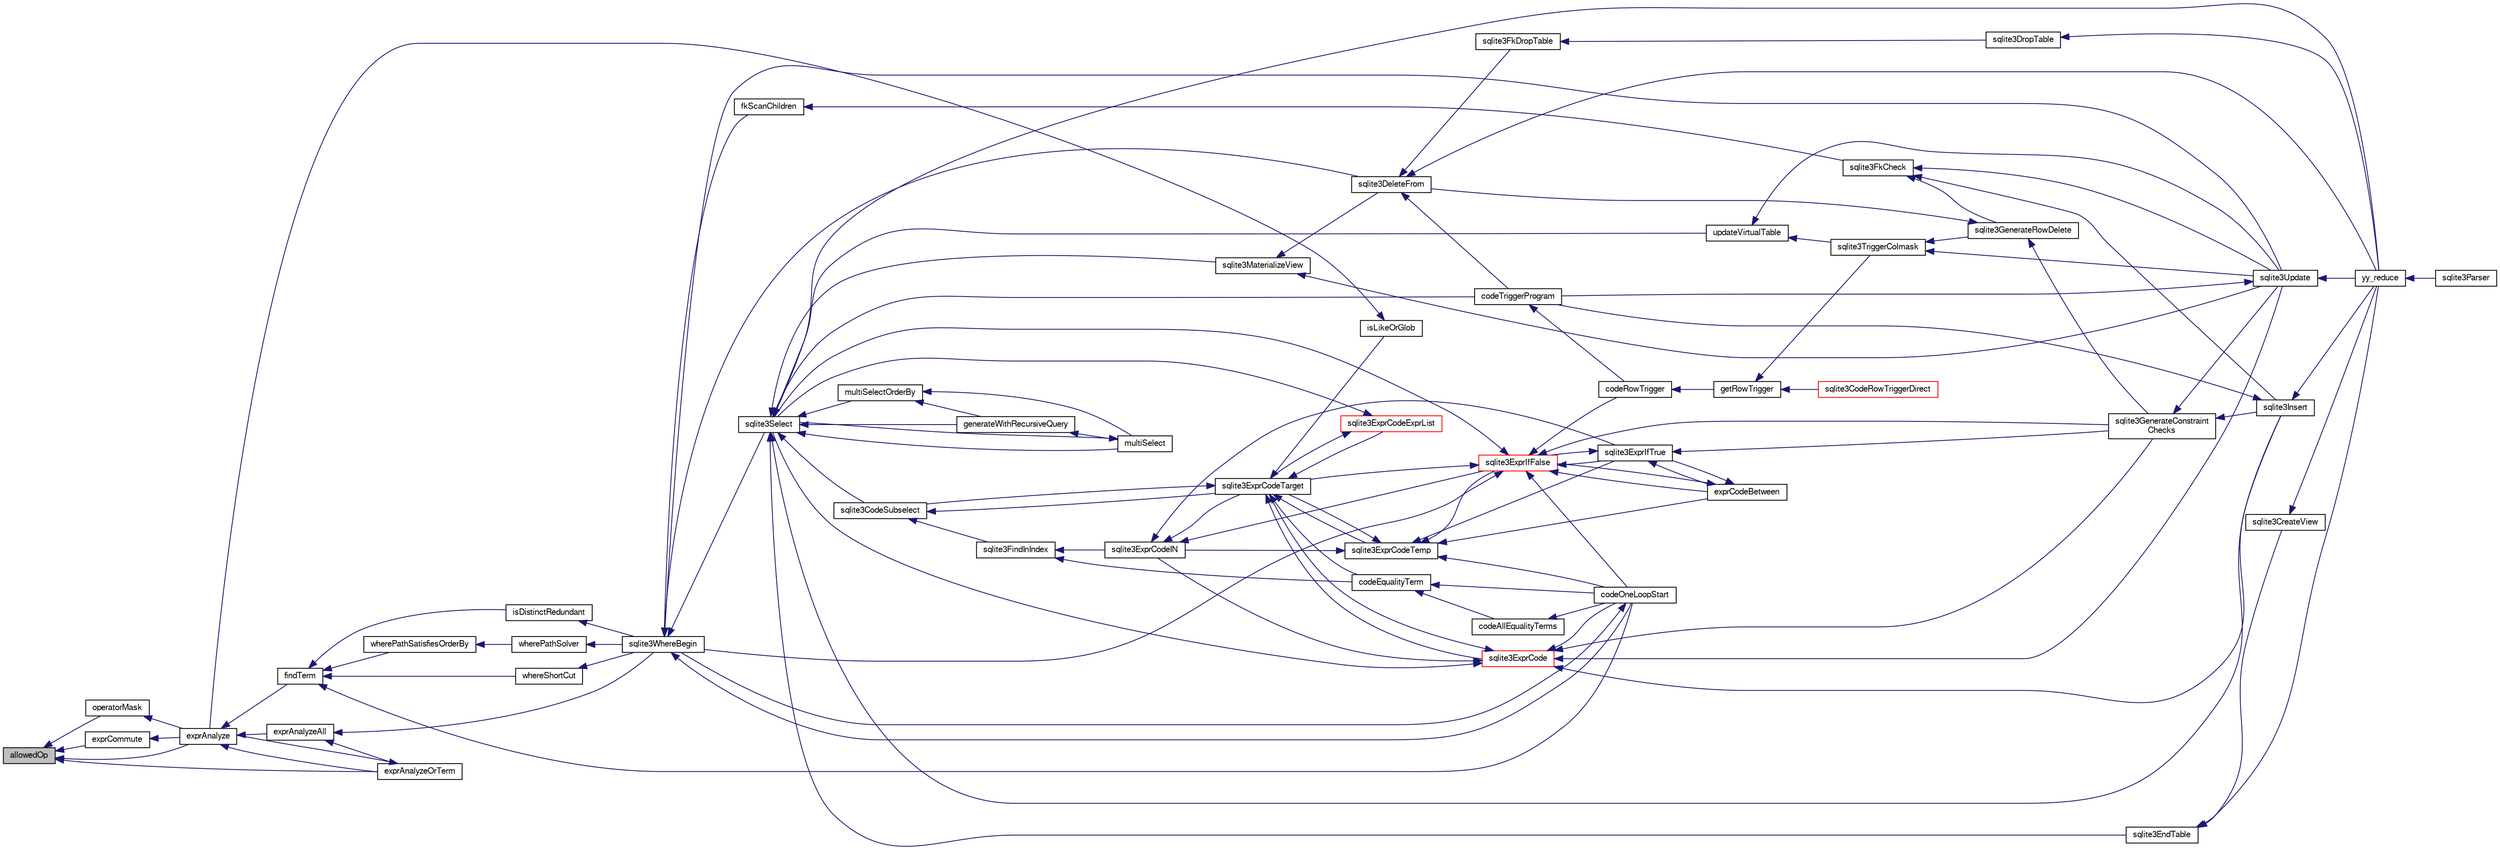 digraph "allowedOp"
{
  edge [fontname="FreeSans",fontsize="10",labelfontname="FreeSans",labelfontsize="10"];
  node [fontname="FreeSans",fontsize="10",shape=record];
  rankdir="LR";
  Node7287 [label="allowedOp",height=0.2,width=0.4,color="black", fillcolor="grey75", style="filled", fontcolor="black"];
  Node7287 -> Node7288 [dir="back",color="midnightblue",fontsize="10",style="solid",fontname="FreeSans"];
  Node7288 [label="exprCommute",height=0.2,width=0.4,color="black", fillcolor="white", style="filled",URL="$sqlite3_8c.html#ab6bc22735005ef5fc9bd51cd269f54be"];
  Node7288 -> Node7289 [dir="back",color="midnightblue",fontsize="10",style="solid",fontname="FreeSans"];
  Node7289 [label="exprAnalyze",height=0.2,width=0.4,color="black", fillcolor="white", style="filled",URL="$sqlite3_8c.html#acb10e48c9a4184a4edd9bfd5b14ad0b7"];
  Node7289 -> Node7290 [dir="back",color="midnightblue",fontsize="10",style="solid",fontname="FreeSans"];
  Node7290 [label="findTerm",height=0.2,width=0.4,color="black", fillcolor="white", style="filled",URL="$sqlite3_8c.html#af26eb1eed85001fcf29fa189b631ac4b"];
  Node7290 -> Node7291 [dir="back",color="midnightblue",fontsize="10",style="solid",fontname="FreeSans"];
  Node7291 [label="isDistinctRedundant",height=0.2,width=0.4,color="black", fillcolor="white", style="filled",URL="$sqlite3_8c.html#acfc2ade61d376596f173a8f70fea379b"];
  Node7291 -> Node7292 [dir="back",color="midnightblue",fontsize="10",style="solid",fontname="FreeSans"];
  Node7292 [label="sqlite3WhereBegin",height=0.2,width=0.4,color="black", fillcolor="white", style="filled",URL="$sqlite3_8c.html#acad049f5c9a96a8118cffd5e5ce89f7c"];
  Node7292 -> Node7293 [dir="back",color="midnightblue",fontsize="10",style="solid",fontname="FreeSans"];
  Node7293 [label="sqlite3DeleteFrom",height=0.2,width=0.4,color="black", fillcolor="white", style="filled",URL="$sqlite3_8c.html#ab9b4b45349188b49eabb23f94608a091"];
  Node7293 -> Node7294 [dir="back",color="midnightblue",fontsize="10",style="solid",fontname="FreeSans"];
  Node7294 [label="sqlite3FkDropTable",height=0.2,width=0.4,color="black", fillcolor="white", style="filled",URL="$sqlite3_8c.html#a1218c6fc74e89152ceaa4760e82f5ef9"];
  Node7294 -> Node7295 [dir="back",color="midnightblue",fontsize="10",style="solid",fontname="FreeSans"];
  Node7295 [label="sqlite3DropTable",height=0.2,width=0.4,color="black", fillcolor="white", style="filled",URL="$sqlite3_8c.html#a5534f77364b5568783c0e50db3c9defb"];
  Node7295 -> Node7296 [dir="back",color="midnightblue",fontsize="10",style="solid",fontname="FreeSans"];
  Node7296 [label="yy_reduce",height=0.2,width=0.4,color="black", fillcolor="white", style="filled",URL="$sqlite3_8c.html#a7c419a9b25711c666a9a2449ef377f14"];
  Node7296 -> Node7297 [dir="back",color="midnightblue",fontsize="10",style="solid",fontname="FreeSans"];
  Node7297 [label="sqlite3Parser",height=0.2,width=0.4,color="black", fillcolor="white", style="filled",URL="$sqlite3_8c.html#a0327d71a5fabe0b6a343d78a2602e72a"];
  Node7293 -> Node7298 [dir="back",color="midnightblue",fontsize="10",style="solid",fontname="FreeSans"];
  Node7298 [label="codeTriggerProgram",height=0.2,width=0.4,color="black", fillcolor="white", style="filled",URL="$sqlite3_8c.html#a120801f59d9281d201d2ff4b2606836e"];
  Node7298 -> Node7299 [dir="back",color="midnightblue",fontsize="10",style="solid",fontname="FreeSans"];
  Node7299 [label="codeRowTrigger",height=0.2,width=0.4,color="black", fillcolor="white", style="filled",URL="$sqlite3_8c.html#a463cea5aaaf388b560b206570a0022fc"];
  Node7299 -> Node7300 [dir="back",color="midnightblue",fontsize="10",style="solid",fontname="FreeSans"];
  Node7300 [label="getRowTrigger",height=0.2,width=0.4,color="black", fillcolor="white", style="filled",URL="$sqlite3_8c.html#a69626ef20b540d1a2b19cf56f3f45689"];
  Node7300 -> Node7301 [dir="back",color="midnightblue",fontsize="10",style="solid",fontname="FreeSans"];
  Node7301 [label="sqlite3CodeRowTriggerDirect",height=0.2,width=0.4,color="red", fillcolor="white", style="filled",URL="$sqlite3_8c.html#ad92829f9001bcf89a0299dad5a48acd4"];
  Node7300 -> Node7308 [dir="back",color="midnightblue",fontsize="10",style="solid",fontname="FreeSans"];
  Node7308 [label="sqlite3TriggerColmask",height=0.2,width=0.4,color="black", fillcolor="white", style="filled",URL="$sqlite3_8c.html#acace8e99e37ae5e84ea03c65e820c540"];
  Node7308 -> Node7303 [dir="back",color="midnightblue",fontsize="10",style="solid",fontname="FreeSans"];
  Node7303 [label="sqlite3GenerateRowDelete",height=0.2,width=0.4,color="black", fillcolor="white", style="filled",URL="$sqlite3_8c.html#a2c76cbf3027fc18fdbb8cb4cd96b77d9"];
  Node7303 -> Node7293 [dir="back",color="midnightblue",fontsize="10",style="solid",fontname="FreeSans"];
  Node7303 -> Node7304 [dir="back",color="midnightblue",fontsize="10",style="solid",fontname="FreeSans"];
  Node7304 [label="sqlite3GenerateConstraint\lChecks",height=0.2,width=0.4,color="black", fillcolor="white", style="filled",URL="$sqlite3_8c.html#aef639c1e6a0c0a67ca6e7690ad931bd2"];
  Node7304 -> Node7305 [dir="back",color="midnightblue",fontsize="10",style="solid",fontname="FreeSans"];
  Node7305 [label="sqlite3Insert",height=0.2,width=0.4,color="black", fillcolor="white", style="filled",URL="$sqlite3_8c.html#a5b17c9c2000bae6bdff8e6be48d7dc2b"];
  Node7305 -> Node7298 [dir="back",color="midnightblue",fontsize="10",style="solid",fontname="FreeSans"];
  Node7305 -> Node7296 [dir="back",color="midnightblue",fontsize="10",style="solid",fontname="FreeSans"];
  Node7304 -> Node7306 [dir="back",color="midnightblue",fontsize="10",style="solid",fontname="FreeSans"];
  Node7306 [label="sqlite3Update",height=0.2,width=0.4,color="black", fillcolor="white", style="filled",URL="$sqlite3_8c.html#ac5aa67c46e8cc8174566fabe6809fafa"];
  Node7306 -> Node7298 [dir="back",color="midnightblue",fontsize="10",style="solid",fontname="FreeSans"];
  Node7306 -> Node7296 [dir="back",color="midnightblue",fontsize="10",style="solid",fontname="FreeSans"];
  Node7308 -> Node7306 [dir="back",color="midnightblue",fontsize="10",style="solid",fontname="FreeSans"];
  Node7293 -> Node7296 [dir="back",color="midnightblue",fontsize="10",style="solid",fontname="FreeSans"];
  Node7292 -> Node7309 [dir="back",color="midnightblue",fontsize="10",style="solid",fontname="FreeSans"];
  Node7309 [label="fkScanChildren",height=0.2,width=0.4,color="black", fillcolor="white", style="filled",URL="$sqlite3_8c.html#a67c9dcb484336b3155e7a82a037d4691"];
  Node7309 -> Node7310 [dir="back",color="midnightblue",fontsize="10",style="solid",fontname="FreeSans"];
  Node7310 [label="sqlite3FkCheck",height=0.2,width=0.4,color="black", fillcolor="white", style="filled",URL="$sqlite3_8c.html#aa38fb76c7d6f48f19772877a41703b92"];
  Node7310 -> Node7303 [dir="back",color="midnightblue",fontsize="10",style="solid",fontname="FreeSans"];
  Node7310 -> Node7305 [dir="back",color="midnightblue",fontsize="10",style="solid",fontname="FreeSans"];
  Node7310 -> Node7306 [dir="back",color="midnightblue",fontsize="10",style="solid",fontname="FreeSans"];
  Node7292 -> Node7311 [dir="back",color="midnightblue",fontsize="10",style="solid",fontname="FreeSans"];
  Node7311 [label="sqlite3Select",height=0.2,width=0.4,color="black", fillcolor="white", style="filled",URL="$sqlite3_8c.html#a2465ee8c956209ba4b272477b7c21a45"];
  Node7311 -> Node7312 [dir="back",color="midnightblue",fontsize="10",style="solid",fontname="FreeSans"];
  Node7312 [label="sqlite3CodeSubselect",height=0.2,width=0.4,color="black", fillcolor="white", style="filled",URL="$sqlite3_8c.html#aa69b46d2204a1d1b110107a1be12ee0c"];
  Node7312 -> Node7313 [dir="back",color="midnightblue",fontsize="10",style="solid",fontname="FreeSans"];
  Node7313 [label="sqlite3FindInIndex",height=0.2,width=0.4,color="black", fillcolor="white", style="filled",URL="$sqlite3_8c.html#af7d8c56ab0231f44bb5f87b3fafeffb2"];
  Node7313 -> Node7314 [dir="back",color="midnightblue",fontsize="10",style="solid",fontname="FreeSans"];
  Node7314 [label="sqlite3ExprCodeIN",height=0.2,width=0.4,color="black", fillcolor="white", style="filled",URL="$sqlite3_8c.html#ad9cf4f5b5ffb90c24a4a0900c8626193"];
  Node7314 -> Node7315 [dir="back",color="midnightblue",fontsize="10",style="solid",fontname="FreeSans"];
  Node7315 [label="sqlite3ExprCodeTarget",height=0.2,width=0.4,color="black", fillcolor="white", style="filled",URL="$sqlite3_8c.html#a4f308397a0a3ed299ed31aaa1ae2a293"];
  Node7315 -> Node7312 [dir="back",color="midnightblue",fontsize="10",style="solid",fontname="FreeSans"];
  Node7315 -> Node7316 [dir="back",color="midnightblue",fontsize="10",style="solid",fontname="FreeSans"];
  Node7316 [label="sqlite3ExprCodeTemp",height=0.2,width=0.4,color="black", fillcolor="white", style="filled",URL="$sqlite3_8c.html#a3bc5c1ccb3c5851847e2aeb4a84ae1fc"];
  Node7316 -> Node7314 [dir="back",color="midnightblue",fontsize="10",style="solid",fontname="FreeSans"];
  Node7316 -> Node7315 [dir="back",color="midnightblue",fontsize="10",style="solid",fontname="FreeSans"];
  Node7316 -> Node7317 [dir="back",color="midnightblue",fontsize="10",style="solid",fontname="FreeSans"];
  Node7317 [label="exprCodeBetween",height=0.2,width=0.4,color="black", fillcolor="white", style="filled",URL="$sqlite3_8c.html#abd053493214542bca8f406f42145d173"];
  Node7317 -> Node7318 [dir="back",color="midnightblue",fontsize="10",style="solid",fontname="FreeSans"];
  Node7318 [label="sqlite3ExprIfTrue",height=0.2,width=0.4,color="black", fillcolor="white", style="filled",URL="$sqlite3_8c.html#ad93a55237c23e1b743ab1f59df1a1444"];
  Node7318 -> Node7317 [dir="back",color="midnightblue",fontsize="10",style="solid",fontname="FreeSans"];
  Node7318 -> Node7319 [dir="back",color="midnightblue",fontsize="10",style="solid",fontname="FreeSans"];
  Node7319 [label="sqlite3ExprIfFalse",height=0.2,width=0.4,color="red", fillcolor="white", style="filled",URL="$sqlite3_8c.html#af97ecccb5d56e321e118414b08f65b71"];
  Node7319 -> Node7315 [dir="back",color="midnightblue",fontsize="10",style="solid",fontname="FreeSans"];
  Node7319 -> Node7317 [dir="back",color="midnightblue",fontsize="10",style="solid",fontname="FreeSans"];
  Node7319 -> Node7318 [dir="back",color="midnightblue",fontsize="10",style="solid",fontname="FreeSans"];
  Node7319 -> Node7304 [dir="back",color="midnightblue",fontsize="10",style="solid",fontname="FreeSans"];
  Node7319 -> Node7311 [dir="back",color="midnightblue",fontsize="10",style="solid",fontname="FreeSans"];
  Node7319 -> Node7299 [dir="back",color="midnightblue",fontsize="10",style="solid",fontname="FreeSans"];
  Node7319 -> Node7333 [dir="back",color="midnightblue",fontsize="10",style="solid",fontname="FreeSans"];
  Node7333 [label="codeOneLoopStart",height=0.2,width=0.4,color="black", fillcolor="white", style="filled",URL="$sqlite3_8c.html#aa868875120b151c169cc79139ed6e008"];
  Node7333 -> Node7292 [dir="back",color="midnightblue",fontsize="10",style="solid",fontname="FreeSans"];
  Node7319 -> Node7292 [dir="back",color="midnightblue",fontsize="10",style="solid",fontname="FreeSans"];
  Node7318 -> Node7304 [dir="back",color="midnightblue",fontsize="10",style="solid",fontname="FreeSans"];
  Node7317 -> Node7319 [dir="back",color="midnightblue",fontsize="10",style="solid",fontname="FreeSans"];
  Node7316 -> Node7318 [dir="back",color="midnightblue",fontsize="10",style="solid",fontname="FreeSans"];
  Node7316 -> Node7319 [dir="back",color="midnightblue",fontsize="10",style="solid",fontname="FreeSans"];
  Node7316 -> Node7333 [dir="back",color="midnightblue",fontsize="10",style="solid",fontname="FreeSans"];
  Node7315 -> Node7334 [dir="back",color="midnightblue",fontsize="10",style="solid",fontname="FreeSans"];
  Node7334 [label="sqlite3ExprCode",height=0.2,width=0.4,color="red", fillcolor="white", style="filled",URL="$sqlite3_8c.html#a75f270fb0b111b86924cca4ea507b417"];
  Node7334 -> Node7314 [dir="back",color="midnightblue",fontsize="10",style="solid",fontname="FreeSans"];
  Node7334 -> Node7315 [dir="back",color="midnightblue",fontsize="10",style="solid",fontname="FreeSans"];
  Node7334 -> Node7305 [dir="back",color="midnightblue",fontsize="10",style="solid",fontname="FreeSans"];
  Node7334 -> Node7304 [dir="back",color="midnightblue",fontsize="10",style="solid",fontname="FreeSans"];
  Node7334 -> Node7311 [dir="back",color="midnightblue",fontsize="10",style="solid",fontname="FreeSans"];
  Node7334 -> Node7306 [dir="back",color="midnightblue",fontsize="10",style="solid",fontname="FreeSans"];
  Node7334 -> Node7333 [dir="back",color="midnightblue",fontsize="10",style="solid",fontname="FreeSans"];
  Node7315 -> Node7346 [dir="back",color="midnightblue",fontsize="10",style="solid",fontname="FreeSans"];
  Node7346 [label="sqlite3ExprCodeExprList",height=0.2,width=0.4,color="red", fillcolor="white", style="filled",URL="$sqlite3_8c.html#a05b2b3dc3de7565de24eb3a2ff4e9566"];
  Node7346 -> Node7315 [dir="back",color="midnightblue",fontsize="10",style="solid",fontname="FreeSans"];
  Node7346 -> Node7311 [dir="back",color="midnightblue",fontsize="10",style="solid",fontname="FreeSans"];
  Node7315 -> Node7349 [dir="back",color="midnightblue",fontsize="10",style="solid",fontname="FreeSans"];
  Node7349 [label="isLikeOrGlob",height=0.2,width=0.4,color="black", fillcolor="white", style="filled",URL="$sqlite3_8c.html#a6c38e495198bf8976f68d1a6ebd74a50"];
  Node7349 -> Node7289 [dir="back",color="midnightblue",fontsize="10",style="solid",fontname="FreeSans"];
  Node7315 -> Node7350 [dir="back",color="midnightblue",fontsize="10",style="solid",fontname="FreeSans"];
  Node7350 [label="codeEqualityTerm",height=0.2,width=0.4,color="black", fillcolor="white", style="filled",URL="$sqlite3_8c.html#ad88a57073f031452c9843e97f15acc47"];
  Node7350 -> Node7351 [dir="back",color="midnightblue",fontsize="10",style="solid",fontname="FreeSans"];
  Node7351 [label="codeAllEqualityTerms",height=0.2,width=0.4,color="black", fillcolor="white", style="filled",URL="$sqlite3_8c.html#a3095598b812500a4efe41bf17cd49381"];
  Node7351 -> Node7333 [dir="back",color="midnightblue",fontsize="10",style="solid",fontname="FreeSans"];
  Node7350 -> Node7333 [dir="back",color="midnightblue",fontsize="10",style="solid",fontname="FreeSans"];
  Node7314 -> Node7318 [dir="back",color="midnightblue",fontsize="10",style="solid",fontname="FreeSans"];
  Node7314 -> Node7319 [dir="back",color="midnightblue",fontsize="10",style="solid",fontname="FreeSans"];
  Node7313 -> Node7350 [dir="back",color="midnightblue",fontsize="10",style="solid",fontname="FreeSans"];
  Node7312 -> Node7315 [dir="back",color="midnightblue",fontsize="10",style="solid",fontname="FreeSans"];
  Node7311 -> Node7325 [dir="back",color="midnightblue",fontsize="10",style="solid",fontname="FreeSans"];
  Node7325 [label="sqlite3EndTable",height=0.2,width=0.4,color="black", fillcolor="white", style="filled",URL="$sqlite3_8c.html#a7b5f2c66c0f0b6f819d970ca389768b0"];
  Node7325 -> Node7326 [dir="back",color="midnightblue",fontsize="10",style="solid",fontname="FreeSans"];
  Node7326 [label="sqlite3CreateView",height=0.2,width=0.4,color="black", fillcolor="white", style="filled",URL="$sqlite3_8c.html#a9d85cb00ff71dee5cd9a019503a6982e"];
  Node7326 -> Node7296 [dir="back",color="midnightblue",fontsize="10",style="solid",fontname="FreeSans"];
  Node7325 -> Node7296 [dir="back",color="midnightblue",fontsize="10",style="solid",fontname="FreeSans"];
  Node7311 -> Node7352 [dir="back",color="midnightblue",fontsize="10",style="solid",fontname="FreeSans"];
  Node7352 [label="sqlite3MaterializeView",height=0.2,width=0.4,color="black", fillcolor="white", style="filled",URL="$sqlite3_8c.html#a4557984b0b75f998fb0c3f231c9b1def"];
  Node7352 -> Node7293 [dir="back",color="midnightblue",fontsize="10",style="solid",fontname="FreeSans"];
  Node7352 -> Node7306 [dir="back",color="midnightblue",fontsize="10",style="solid",fontname="FreeSans"];
  Node7311 -> Node7305 [dir="back",color="midnightblue",fontsize="10",style="solid",fontname="FreeSans"];
  Node7311 -> Node7342 [dir="back",color="midnightblue",fontsize="10",style="solid",fontname="FreeSans"];
  Node7342 [label="generateWithRecursiveQuery",height=0.2,width=0.4,color="black", fillcolor="white", style="filled",URL="$sqlite3_8c.html#ade2c3663fa9c3b9676507984b9483942"];
  Node7342 -> Node7343 [dir="back",color="midnightblue",fontsize="10",style="solid",fontname="FreeSans"];
  Node7343 [label="multiSelect",height=0.2,width=0.4,color="black", fillcolor="white", style="filled",URL="$sqlite3_8c.html#a6456c61f3d9b2389738753cedfa24fa7"];
  Node7343 -> Node7311 [dir="back",color="midnightblue",fontsize="10",style="solid",fontname="FreeSans"];
  Node7311 -> Node7343 [dir="back",color="midnightblue",fontsize="10",style="solid",fontname="FreeSans"];
  Node7311 -> Node7344 [dir="back",color="midnightblue",fontsize="10",style="solid",fontname="FreeSans"];
  Node7344 [label="multiSelectOrderBy",height=0.2,width=0.4,color="black", fillcolor="white", style="filled",URL="$sqlite3_8c.html#afcdb8488c6f4dfdadaf9f04bca35b808"];
  Node7344 -> Node7342 [dir="back",color="midnightblue",fontsize="10",style="solid",fontname="FreeSans"];
  Node7344 -> Node7343 [dir="back",color="midnightblue",fontsize="10",style="solid",fontname="FreeSans"];
  Node7311 -> Node7298 [dir="back",color="midnightblue",fontsize="10",style="solid",fontname="FreeSans"];
  Node7311 -> Node7353 [dir="back",color="midnightblue",fontsize="10",style="solid",fontname="FreeSans"];
  Node7353 [label="updateVirtualTable",height=0.2,width=0.4,color="black", fillcolor="white", style="filled",URL="$sqlite3_8c.html#a740220531db9293c39a2cdd7da3f74e1"];
  Node7353 -> Node7308 [dir="back",color="midnightblue",fontsize="10",style="solid",fontname="FreeSans"];
  Node7353 -> Node7306 [dir="back",color="midnightblue",fontsize="10",style="solid",fontname="FreeSans"];
  Node7311 -> Node7296 [dir="back",color="midnightblue",fontsize="10",style="solid",fontname="FreeSans"];
  Node7292 -> Node7306 [dir="back",color="midnightblue",fontsize="10",style="solid",fontname="FreeSans"];
  Node7292 -> Node7333 [dir="back",color="midnightblue",fontsize="10",style="solid",fontname="FreeSans"];
  Node7290 -> Node7333 [dir="back",color="midnightblue",fontsize="10",style="solid",fontname="FreeSans"];
  Node7290 -> Node7354 [dir="back",color="midnightblue",fontsize="10",style="solid",fontname="FreeSans"];
  Node7354 [label="wherePathSatisfiesOrderBy",height=0.2,width=0.4,color="black", fillcolor="white", style="filled",URL="$sqlite3_8c.html#a0d0fdea0c17942906bcb742c15cf8861"];
  Node7354 -> Node7355 [dir="back",color="midnightblue",fontsize="10",style="solid",fontname="FreeSans"];
  Node7355 [label="wherePathSolver",height=0.2,width=0.4,color="black", fillcolor="white", style="filled",URL="$sqlite3_8c.html#aebc15a04540468c220b31d00e9b29fe6"];
  Node7355 -> Node7292 [dir="back",color="midnightblue",fontsize="10",style="solid",fontname="FreeSans"];
  Node7290 -> Node7356 [dir="back",color="midnightblue",fontsize="10",style="solid",fontname="FreeSans"];
  Node7356 [label="whereShortCut",height=0.2,width=0.4,color="black", fillcolor="white", style="filled",URL="$sqlite3_8c.html#ae1e6727024b08b6596d4d28882587b86"];
  Node7356 -> Node7292 [dir="back",color="midnightblue",fontsize="10",style="solid",fontname="FreeSans"];
  Node7289 -> Node7357 [dir="back",color="midnightblue",fontsize="10",style="solid",fontname="FreeSans"];
  Node7357 [label="exprAnalyzeAll",height=0.2,width=0.4,color="black", fillcolor="white", style="filled",URL="$sqlite3_8c.html#a2e7a957af98e240fa68e34d6ff639437"];
  Node7357 -> Node7358 [dir="back",color="midnightblue",fontsize="10",style="solid",fontname="FreeSans"];
  Node7358 [label="exprAnalyzeOrTerm",height=0.2,width=0.4,color="black", fillcolor="white", style="filled",URL="$sqlite3_8c.html#ab95cabd8b51cb2291b5bef0c4a3776d2"];
  Node7358 -> Node7289 [dir="back",color="midnightblue",fontsize="10",style="solid",fontname="FreeSans"];
  Node7357 -> Node7292 [dir="back",color="midnightblue",fontsize="10",style="solid",fontname="FreeSans"];
  Node7289 -> Node7358 [dir="back",color="midnightblue",fontsize="10",style="solid",fontname="FreeSans"];
  Node7287 -> Node7359 [dir="back",color="midnightblue",fontsize="10",style="solid",fontname="FreeSans"];
  Node7359 [label="operatorMask",height=0.2,width=0.4,color="black", fillcolor="white", style="filled",URL="$sqlite3_8c.html#a2c4d9f851b9a7492b6a009c12fd78ba3"];
  Node7359 -> Node7289 [dir="back",color="midnightblue",fontsize="10",style="solid",fontname="FreeSans"];
  Node7287 -> Node7358 [dir="back",color="midnightblue",fontsize="10",style="solid",fontname="FreeSans"];
  Node7287 -> Node7289 [dir="back",color="midnightblue",fontsize="10",style="solid",fontname="FreeSans"];
}
